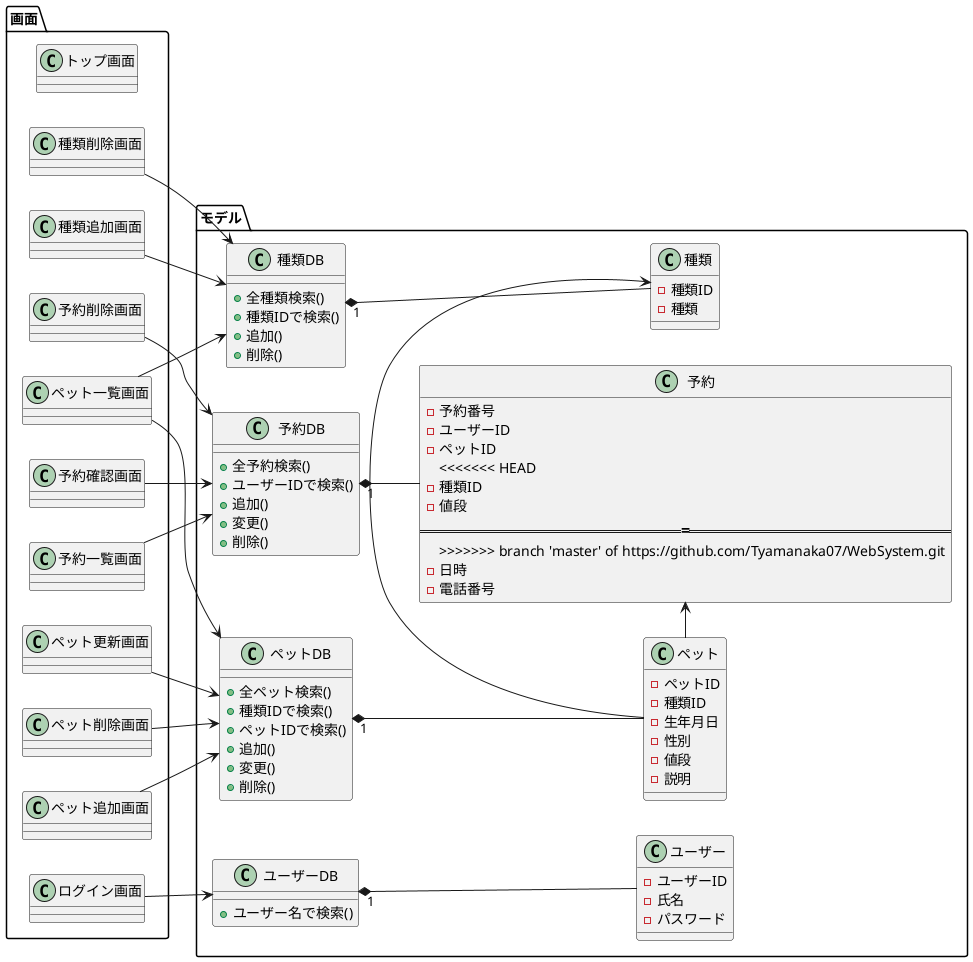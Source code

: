 @startuml
left to right direction

package モデル{
class ペット{
	-ペットID
	-種類ID
	-生年月日
	-性別
	-値段
	-説明
}

class 種類{
	-種類ID
	-種類
}

class ユーザー{
	-ユーザーID
	-氏名
	-パスワード
}

class 予約{
	-予約番号
	-ユーザーID
	-ペットID
<<<<<<< HEAD
	-種類ID
	-値段
=======
>>>>>>> branch 'master' of https://github.com/Tyamanaka07/WebSystem.git
	-日時
	-電話番号
}

class ペットDB{
	+全ペット検索()
	+種類IDで検索()
	+ペットIDで検索()
	+追加()
	+変更()
	+削除()
}

class 種類DB{
	+全種類検索()
	+種類IDで検索()
	+追加()
	+削除()
}

class ユーザーDB{
	+ユーザー名で検索()
}

class 予約DB{
	+全予約検索()
	+ユーザーIDで検索()
	+追加()
	+変更()
	+削除()
}
}

package 画面{
class トップ画面
class ペット一覧画面
class ログイン画面
class ペット追加画面
class ペット更新画面
class ペット削除画面
class 種類追加画面
class 種類削除画面
class 予約確認画面
class 予約一覧画面
class 予約削除画面

}

ペットDB "1" *-- ペット
種類DB "1" *-- 種類
ユーザーDB "1" *-- ユーザー
予約DB "1" *-- 予約
ペット -> 種類
ペット -> 予約

ペット一覧画面-->種類DB
ペット一覧画面-->ペットDB
ログイン画面-->ユーザーDB
ペット追加画面-->ペットDB
ペット更新画面-->ペットDB
種類追加画面-->種類DB
種類削除画面-->種類DB
ペット削除画面-->ペットDB
予約確認画面-->予約DB
予約一覧画面-->予約DB
予約削除画面-->予約DB

@enduml
